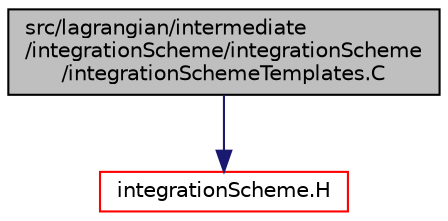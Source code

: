digraph "src/lagrangian/intermediate/integrationScheme/integrationScheme/integrationSchemeTemplates.C"
{
  bgcolor="transparent";
  edge [fontname="Helvetica",fontsize="10",labelfontname="Helvetica",labelfontsize="10"];
  node [fontname="Helvetica",fontsize="10",shape=record];
  Node1 [label="src/lagrangian/intermediate\l/integrationScheme/integrationScheme\l/integrationSchemeTemplates.C",height=0.2,width=0.4,color="black", fillcolor="grey75", style="filled" fontcolor="black"];
  Node1 -> Node2 [color="midnightblue",fontsize="10",style="solid",fontname="Helvetica"];
  Node2 [label="integrationScheme.H",height=0.2,width=0.4,color="red",URL="$integrationScheme_8H.html"];
}
